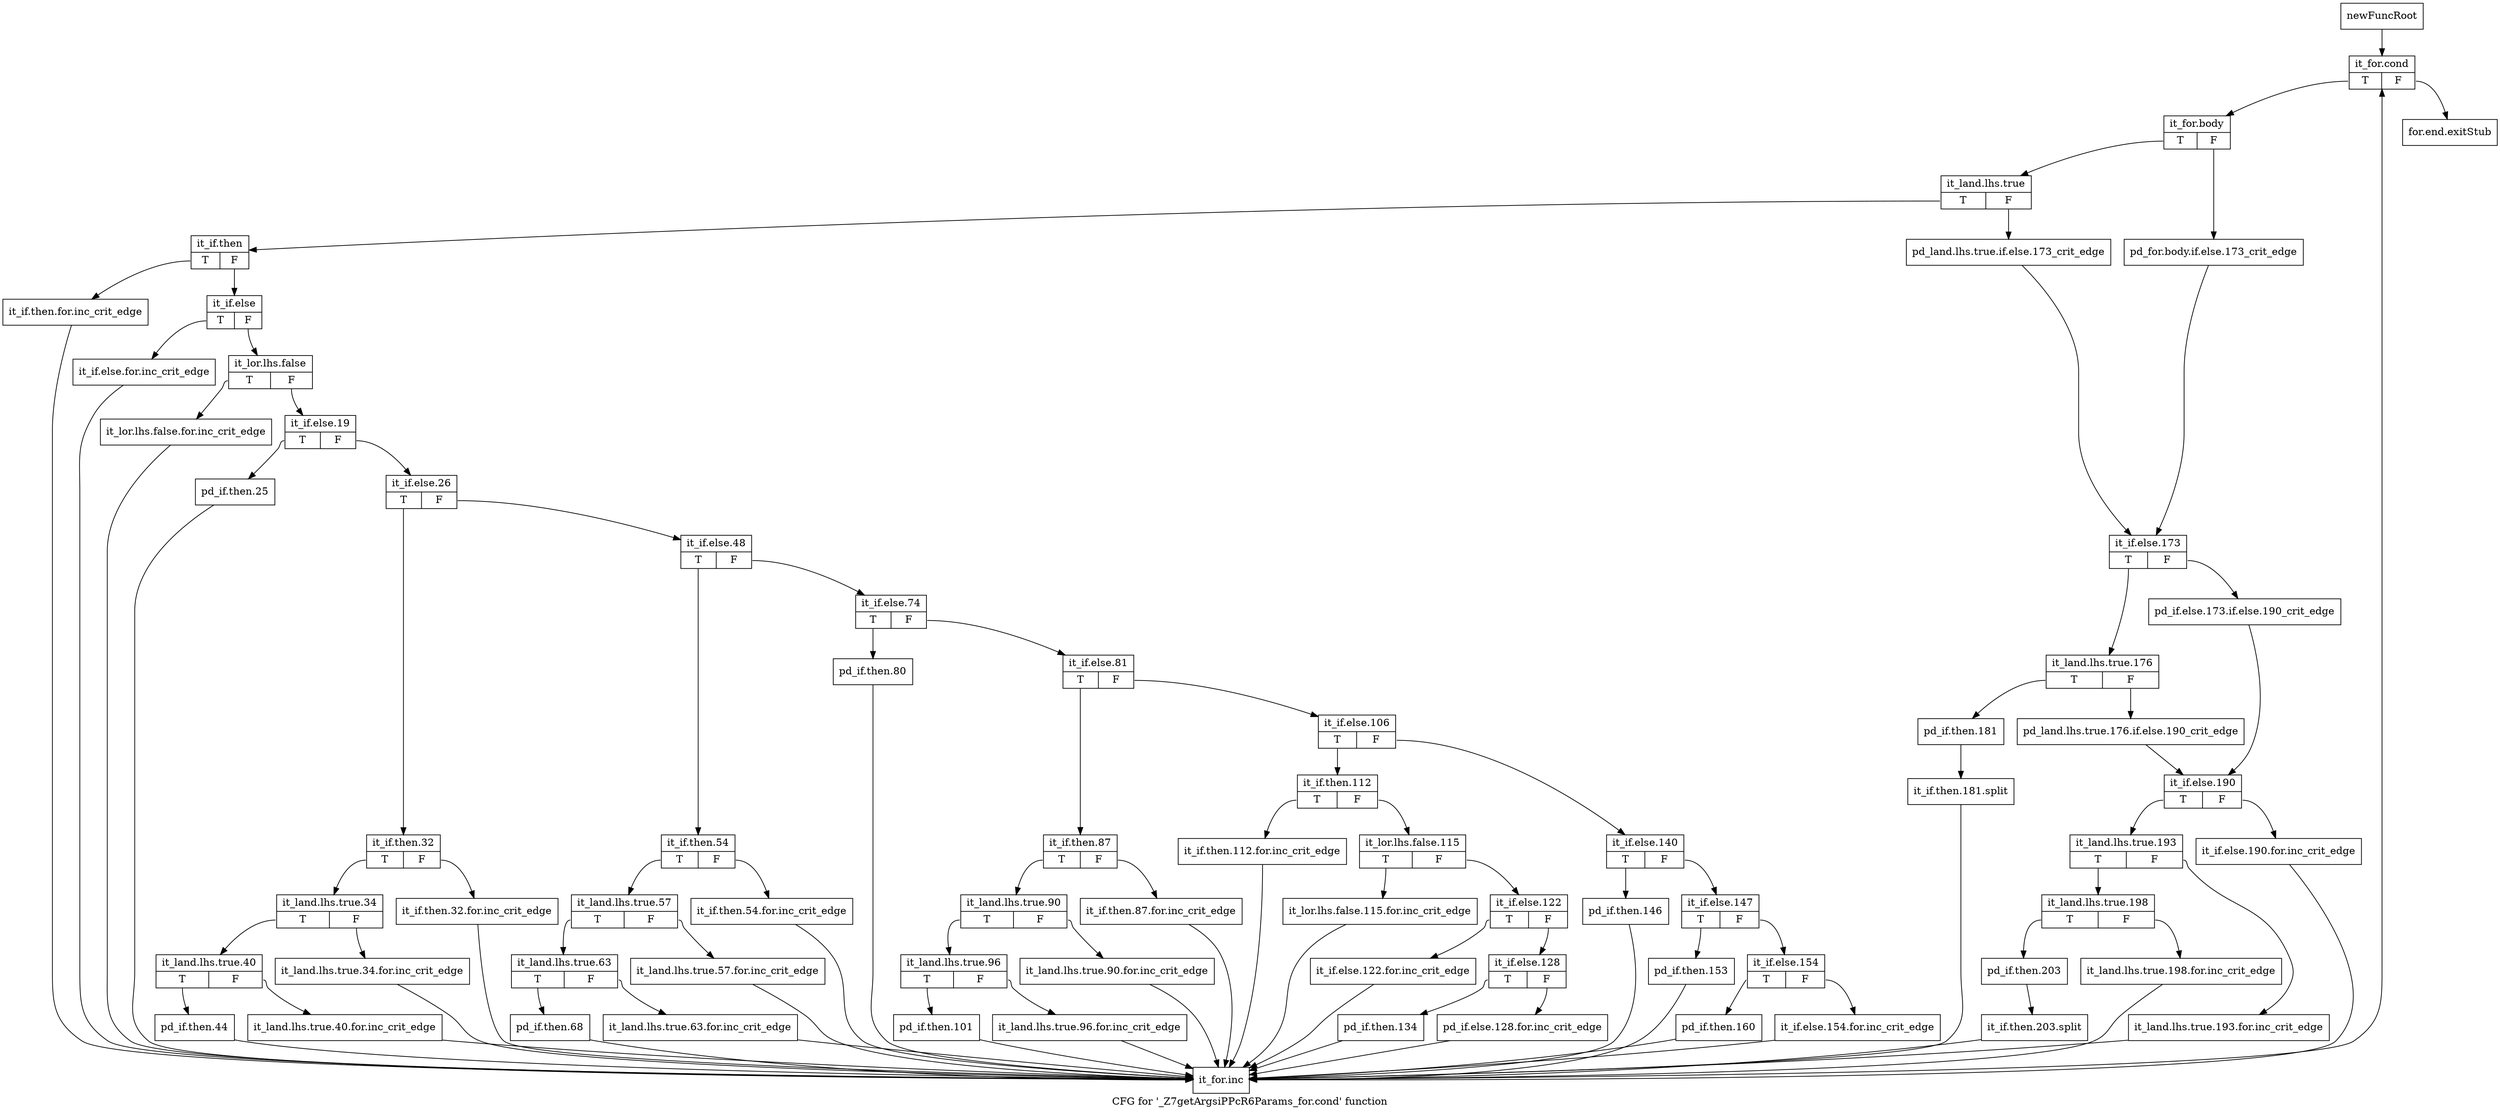 digraph "CFG for '_Z7getArgsiPPcR6Params_for.cond' function" {
	label="CFG for '_Z7getArgsiPPcR6Params_for.cond' function";

	Node0x84ff060 [shape=record,label="{newFuncRoot}"];
	Node0x84ff060 -> Node0x84ff100;
	Node0x84ff0b0 [shape=record,label="{for.end.exitStub}"];
	Node0x84ff100 [shape=record,label="{it_for.cond|{<s0>T|<s1>F}}"];
	Node0x84ff100:s0 -> Node0x84ff150;
	Node0x84ff100:s1 -> Node0x84ff0b0;
	Node0x84ff150 [shape=record,label="{it_for.body|{<s0>T|<s1>F}}"];
	Node0x84ff150:s0 -> Node0x84ff1f0;
	Node0x84ff150:s1 -> Node0x84ff1a0;
	Node0x84ff1a0 [shape=record,label="{pd_for.body.if.else.173_crit_edge}"];
	Node0x84ff1a0 -> Node0x84ff290;
	Node0x84ff1f0 [shape=record,label="{it_land.lhs.true|{<s0>T|<s1>F}}"];
	Node0x84ff1f0:s0 -> Node0x84ff650;
	Node0x84ff1f0:s1 -> Node0x84ff240;
	Node0x84ff240 [shape=record,label="{pd_land.lhs.true.if.else.173_crit_edge}"];
	Node0x84ff240 -> Node0x84ff290;
	Node0x84ff290 [shape=record,label="{it_if.else.173|{<s0>T|<s1>F}}"];
	Node0x84ff290:s0 -> Node0x84ff330;
	Node0x84ff290:s1 -> Node0x84ff2e0;
	Node0x84ff2e0 [shape=record,label="{pd_if.else.173.if.else.190_crit_edge}"];
	Node0x84ff2e0 -> Node0x84ff3d0;
	Node0x84ff330 [shape=record,label="{it_land.lhs.true.176|{<s0>T|<s1>F}}"];
	Node0x84ff330:s0 -> Node0x84ff600;
	Node0x84ff330:s1 -> Node0x84ff380;
	Node0x84ff380 [shape=record,label="{pd_land.lhs.true.176.if.else.190_crit_edge}"];
	Node0x84ff380 -> Node0x84ff3d0;
	Node0x84ff3d0 [shape=record,label="{it_if.else.190|{<s0>T|<s1>F}}"];
	Node0x84ff3d0:s0 -> Node0x84ff470;
	Node0x84ff3d0:s1 -> Node0x84ff420;
	Node0x84ff420 [shape=record,label="{it_if.else.190.for.inc_crit_edge}"];
	Node0x84ff420 -> Node0x8500640;
	Node0x84ff470 [shape=record,label="{it_land.lhs.true.193|{<s0>T|<s1>F}}"];
	Node0x84ff470:s0 -> Node0x84ff510;
	Node0x84ff470:s1 -> Node0x84ff4c0;
	Node0x84ff4c0 [shape=record,label="{it_land.lhs.true.193.for.inc_crit_edge}"];
	Node0x84ff4c0 -> Node0x8500640;
	Node0x84ff510 [shape=record,label="{it_land.lhs.true.198|{<s0>T|<s1>F}}"];
	Node0x84ff510:s0 -> Node0x84ff5b0;
	Node0x84ff510:s1 -> Node0x84ff560;
	Node0x84ff560 [shape=record,label="{it_land.lhs.true.198.for.inc_crit_edge}"];
	Node0x84ff560 -> Node0x8500640;
	Node0x84ff5b0 [shape=record,label="{pd_if.then.203}"];
	Node0x84ff5b0 -> Node0xd24d8b0;
	Node0xd24d8b0 [shape=record,label="{it_if.then.203.split}"];
	Node0xd24d8b0 -> Node0x8500640;
	Node0x84ff600 [shape=record,label="{pd_if.then.181}"];
	Node0x84ff600 -> Node0xd24d940;
	Node0xd24d940 [shape=record,label="{it_if.then.181.split}"];
	Node0xd24d940 -> Node0x8500640;
	Node0x84ff650 [shape=record,label="{it_if.then|{<s0>T|<s1>F}}"];
	Node0x84ff650:s0 -> Node0x85005f0;
	Node0x84ff650:s1 -> Node0x84ff6a0;
	Node0x84ff6a0 [shape=record,label="{it_if.else|{<s0>T|<s1>F}}"];
	Node0x84ff6a0:s0 -> Node0x85005a0;
	Node0x84ff6a0:s1 -> Node0x84ff6f0;
	Node0x84ff6f0 [shape=record,label="{it_lor.lhs.false|{<s0>T|<s1>F}}"];
	Node0x84ff6f0:s0 -> Node0x8500550;
	Node0x84ff6f0:s1 -> Node0x84ff740;
	Node0x84ff740 [shape=record,label="{it_if.else.19|{<s0>T|<s1>F}}"];
	Node0x84ff740:s0 -> Node0x8500500;
	Node0x84ff740:s1 -> Node0x84ff790;
	Node0x84ff790 [shape=record,label="{it_if.else.26|{<s0>T|<s1>F}}"];
	Node0x84ff790:s0 -> Node0x85002d0;
	Node0x84ff790:s1 -> Node0x84ff7e0;
	Node0x84ff7e0 [shape=record,label="{it_if.else.48|{<s0>T|<s1>F}}"];
	Node0x84ff7e0:s0 -> Node0x85000a0;
	Node0x84ff7e0:s1 -> Node0x84ff830;
	Node0x84ff830 [shape=record,label="{it_if.else.74|{<s0>T|<s1>F}}"];
	Node0x84ff830:s0 -> Node0x8500050;
	Node0x84ff830:s1 -> Node0x84ff880;
	Node0x84ff880 [shape=record,label="{it_if.else.81|{<s0>T|<s1>F}}"];
	Node0x84ff880:s0 -> Node0x84ffe20;
	Node0x84ff880:s1 -> Node0x84ff8d0;
	Node0x84ff8d0 [shape=record,label="{it_if.else.106|{<s0>T|<s1>F}}"];
	Node0x84ff8d0:s0 -> Node0x84ffb50;
	Node0x84ff8d0:s1 -> Node0x84ff920;
	Node0x84ff920 [shape=record,label="{it_if.else.140|{<s0>T|<s1>F}}"];
	Node0x84ff920:s0 -> Node0x84ffb00;
	Node0x84ff920:s1 -> Node0x84ff970;
	Node0x84ff970 [shape=record,label="{it_if.else.147|{<s0>T|<s1>F}}"];
	Node0x84ff970:s0 -> Node0x84ffab0;
	Node0x84ff970:s1 -> Node0x84ff9c0;
	Node0x84ff9c0 [shape=record,label="{it_if.else.154|{<s0>T|<s1>F}}"];
	Node0x84ff9c0:s0 -> Node0x84ffa60;
	Node0x84ff9c0:s1 -> Node0x84ffa10;
	Node0x84ffa10 [shape=record,label="{it_if.else.154.for.inc_crit_edge}"];
	Node0x84ffa10 -> Node0x8500640;
	Node0x84ffa60 [shape=record,label="{pd_if.then.160}"];
	Node0x84ffa60 -> Node0x8500640;
	Node0x84ffab0 [shape=record,label="{pd_if.then.153}"];
	Node0x84ffab0 -> Node0x8500640;
	Node0x84ffb00 [shape=record,label="{pd_if.then.146}"];
	Node0x84ffb00 -> Node0x8500640;
	Node0x84ffb50 [shape=record,label="{it_if.then.112|{<s0>T|<s1>F}}"];
	Node0x84ffb50:s0 -> Node0x84ffdd0;
	Node0x84ffb50:s1 -> Node0x84ffba0;
	Node0x84ffba0 [shape=record,label="{it_lor.lhs.false.115|{<s0>T|<s1>F}}"];
	Node0x84ffba0:s0 -> Node0x84ffd80;
	Node0x84ffba0:s1 -> Node0x84ffbf0;
	Node0x84ffbf0 [shape=record,label="{it_if.else.122|{<s0>T|<s1>F}}"];
	Node0x84ffbf0:s0 -> Node0x84ffd30;
	Node0x84ffbf0:s1 -> Node0x84ffc40;
	Node0x84ffc40 [shape=record,label="{it_if.else.128|{<s0>T|<s1>F}}"];
	Node0x84ffc40:s0 -> Node0x84ffce0;
	Node0x84ffc40:s1 -> Node0x84ffc90;
	Node0x84ffc90 [shape=record,label="{pd_if.else.128.for.inc_crit_edge}"];
	Node0x84ffc90 -> Node0x8500640;
	Node0x84ffce0 [shape=record,label="{pd_if.then.134}"];
	Node0x84ffce0 -> Node0x8500640;
	Node0x84ffd30 [shape=record,label="{it_if.else.122.for.inc_crit_edge}"];
	Node0x84ffd30 -> Node0x8500640;
	Node0x84ffd80 [shape=record,label="{it_lor.lhs.false.115.for.inc_crit_edge}"];
	Node0x84ffd80 -> Node0x8500640;
	Node0x84ffdd0 [shape=record,label="{it_if.then.112.for.inc_crit_edge}"];
	Node0x84ffdd0 -> Node0x8500640;
	Node0x84ffe20 [shape=record,label="{it_if.then.87|{<s0>T|<s1>F}}"];
	Node0x84ffe20:s0 -> Node0x84ffec0;
	Node0x84ffe20:s1 -> Node0x84ffe70;
	Node0x84ffe70 [shape=record,label="{it_if.then.87.for.inc_crit_edge}"];
	Node0x84ffe70 -> Node0x8500640;
	Node0x84ffec0 [shape=record,label="{it_land.lhs.true.90|{<s0>T|<s1>F}}"];
	Node0x84ffec0:s0 -> Node0x84fff60;
	Node0x84ffec0:s1 -> Node0x84fff10;
	Node0x84fff10 [shape=record,label="{it_land.lhs.true.90.for.inc_crit_edge}"];
	Node0x84fff10 -> Node0x8500640;
	Node0x84fff60 [shape=record,label="{it_land.lhs.true.96|{<s0>T|<s1>F}}"];
	Node0x84fff60:s0 -> Node0x8500000;
	Node0x84fff60:s1 -> Node0x84fffb0;
	Node0x84fffb0 [shape=record,label="{it_land.lhs.true.96.for.inc_crit_edge}"];
	Node0x84fffb0 -> Node0x8500640;
	Node0x8500000 [shape=record,label="{pd_if.then.101}"];
	Node0x8500000 -> Node0x8500640;
	Node0x8500050 [shape=record,label="{pd_if.then.80}"];
	Node0x8500050 -> Node0x8500640;
	Node0x85000a0 [shape=record,label="{it_if.then.54|{<s0>T|<s1>F}}"];
	Node0x85000a0:s0 -> Node0x8500140;
	Node0x85000a0:s1 -> Node0x85000f0;
	Node0x85000f0 [shape=record,label="{it_if.then.54.for.inc_crit_edge}"];
	Node0x85000f0 -> Node0x8500640;
	Node0x8500140 [shape=record,label="{it_land.lhs.true.57|{<s0>T|<s1>F}}"];
	Node0x8500140:s0 -> Node0x85001e0;
	Node0x8500140:s1 -> Node0x8500190;
	Node0x8500190 [shape=record,label="{it_land.lhs.true.57.for.inc_crit_edge}"];
	Node0x8500190 -> Node0x8500640;
	Node0x85001e0 [shape=record,label="{it_land.lhs.true.63|{<s0>T|<s1>F}}"];
	Node0x85001e0:s0 -> Node0x8500280;
	Node0x85001e0:s1 -> Node0x8500230;
	Node0x8500230 [shape=record,label="{it_land.lhs.true.63.for.inc_crit_edge}"];
	Node0x8500230 -> Node0x8500640;
	Node0x8500280 [shape=record,label="{pd_if.then.68}"];
	Node0x8500280 -> Node0x8500640;
	Node0x85002d0 [shape=record,label="{it_if.then.32|{<s0>T|<s1>F}}"];
	Node0x85002d0:s0 -> Node0x8500370;
	Node0x85002d0:s1 -> Node0x8500320;
	Node0x8500320 [shape=record,label="{it_if.then.32.for.inc_crit_edge}"];
	Node0x8500320 -> Node0x8500640;
	Node0x8500370 [shape=record,label="{it_land.lhs.true.34|{<s0>T|<s1>F}}"];
	Node0x8500370:s0 -> Node0x8500410;
	Node0x8500370:s1 -> Node0x85003c0;
	Node0x85003c0 [shape=record,label="{it_land.lhs.true.34.for.inc_crit_edge}"];
	Node0x85003c0 -> Node0x8500640;
	Node0x8500410 [shape=record,label="{it_land.lhs.true.40|{<s0>T|<s1>F}}"];
	Node0x8500410:s0 -> Node0x85004b0;
	Node0x8500410:s1 -> Node0x8500460;
	Node0x8500460 [shape=record,label="{it_land.lhs.true.40.for.inc_crit_edge}"];
	Node0x8500460 -> Node0x8500640;
	Node0x85004b0 [shape=record,label="{pd_if.then.44}"];
	Node0x85004b0 -> Node0x8500640;
	Node0x8500500 [shape=record,label="{pd_if.then.25}"];
	Node0x8500500 -> Node0x8500640;
	Node0x8500550 [shape=record,label="{it_lor.lhs.false.for.inc_crit_edge}"];
	Node0x8500550 -> Node0x8500640;
	Node0x85005a0 [shape=record,label="{it_if.else.for.inc_crit_edge}"];
	Node0x85005a0 -> Node0x8500640;
	Node0x85005f0 [shape=record,label="{it_if.then.for.inc_crit_edge}"];
	Node0x85005f0 -> Node0x8500640;
	Node0x8500640 [shape=record,label="{it_for.inc}"];
	Node0x8500640 -> Node0x84ff100;
}

